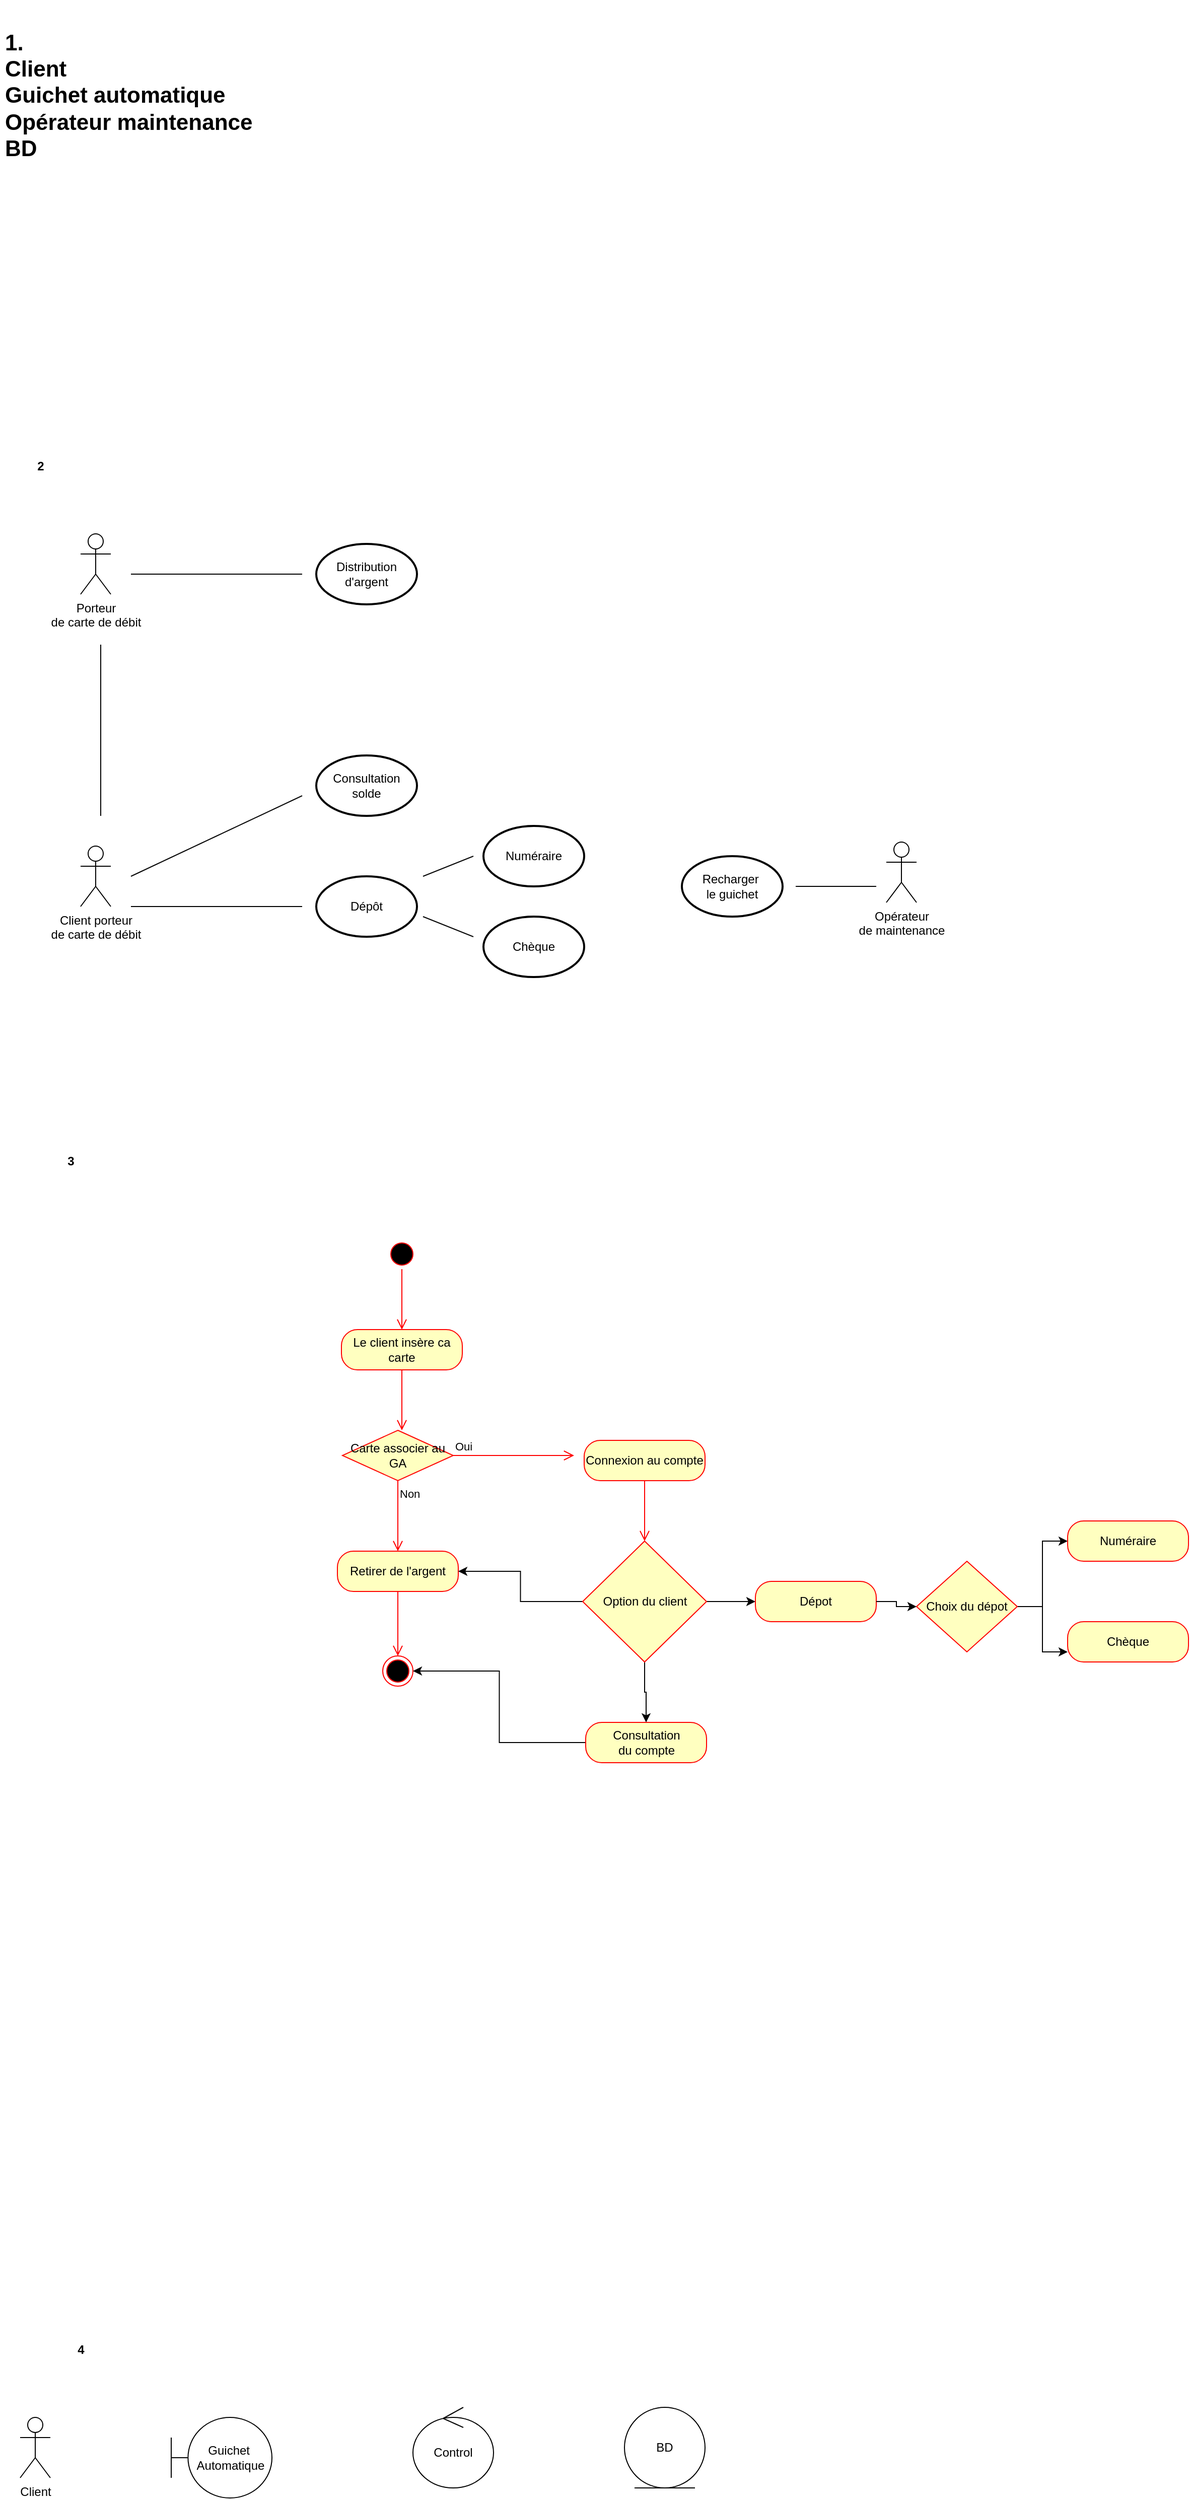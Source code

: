 <mxfile version="23.1.6" type="github">
  <diagram name="Page-1" id="Vws1U5j5d2DntUfvJFyu">
    <mxGraphModel dx="875" dy="921" grid="1" gridSize="10" guides="1" tooltips="1" connect="1" arrows="1" fold="1" page="1" pageScale="1" pageWidth="827" pageHeight="1169" math="0" shadow="0">
      <root>
        <mxCell id="0" />
        <mxCell id="1" parent="0" />
        <mxCell id="1-cRLqoMps8djchPio7K-1" value="&lt;font style=&quot;font-size: 22px;&quot;&gt;1.&lt;br&gt;Client&lt;br&gt;Guichet automatique&lt;br&gt;Opérateur maintenance&lt;br&gt;BD&lt;br&gt;&lt;/font&gt;" style="text;align=left;fontStyle=1;verticalAlign=middle;spacingLeft=3;spacingRight=3;strokeColor=none;rotatable=0;points=[[0,0.5],[1,0.5]];portConstraint=eastwest;html=1;" vertex="1" parent="1">
          <mxGeometry x="50" y="80" width="530" height="190" as="geometry" />
        </mxCell>
        <mxCell id="1-cRLqoMps8djchPio7K-2" value="2" style="text;align=center;fontStyle=1;verticalAlign=middle;spacingLeft=3;spacingRight=3;strokeColor=none;rotatable=0;points=[[0,0.5],[1,0.5]];portConstraint=eastwest;html=1;" vertex="1" parent="1">
          <mxGeometry x="50" y="530" width="80" height="26" as="geometry" />
        </mxCell>
        <mxCell id="1-cRLqoMps8djchPio7K-3" value="Porteur &lt;br&gt;de carte de débit" style="shape=umlActor;verticalLabelPosition=bottom;verticalAlign=top;html=1;" vertex="1" parent="1">
          <mxGeometry x="130" y="610" width="30" height="60" as="geometry" />
        </mxCell>
        <mxCell id="1-cRLqoMps8djchPio7K-4" value="Distribution&lt;br&gt;d&#39;argent" style="strokeWidth=2;html=1;shape=mxgraph.flowchart.start_1;whiteSpace=wrap;" vertex="1" parent="1">
          <mxGeometry x="364" y="620" width="100" height="60" as="geometry" />
        </mxCell>
        <mxCell id="1-cRLqoMps8djchPio7K-5" value="" style="line;strokeWidth=1;fillColor=none;align=left;verticalAlign=middle;spacingTop=-1;spacingLeft=3;spacingRight=3;rotatable=0;labelPosition=right;points=[];portConstraint=eastwest;strokeColor=inherit;" vertex="1" parent="1">
          <mxGeometry x="180" y="646" width="170" height="8" as="geometry" />
        </mxCell>
        <mxCell id="1-cRLqoMps8djchPio7K-6" value="Client porteur&lt;br&gt;de carte de débit" style="shape=umlActor;verticalLabelPosition=bottom;verticalAlign=top;html=1;" vertex="1" parent="1">
          <mxGeometry x="130" y="920" width="30" height="60" as="geometry" />
        </mxCell>
        <mxCell id="1-cRLqoMps8djchPio7K-7" value="Consultation solde" style="strokeWidth=2;html=1;shape=mxgraph.flowchart.start_1;whiteSpace=wrap;" vertex="1" parent="1">
          <mxGeometry x="364" y="830" width="100" height="60" as="geometry" />
        </mxCell>
        <mxCell id="1-cRLqoMps8djchPio7K-8" value="Dépôt" style="strokeWidth=2;html=1;shape=mxgraph.flowchart.start_1;whiteSpace=wrap;" vertex="1" parent="1">
          <mxGeometry x="364" y="950" width="100" height="60" as="geometry" />
        </mxCell>
        <mxCell id="1-cRLqoMps8djchPio7K-9" value="Numéraire" style="strokeWidth=2;html=1;shape=mxgraph.flowchart.start_1;whiteSpace=wrap;" vertex="1" parent="1">
          <mxGeometry x="530" y="900" width="100" height="60" as="geometry" />
        </mxCell>
        <mxCell id="1-cRLqoMps8djchPio7K-10" value="Chèque" style="strokeWidth=2;html=1;shape=mxgraph.flowchart.start_1;whiteSpace=wrap;" vertex="1" parent="1">
          <mxGeometry x="530" y="990" width="100" height="60" as="geometry" />
        </mxCell>
        <mxCell id="1-cRLqoMps8djchPio7K-11" value="" style="line;strokeWidth=1;fillColor=none;align=left;verticalAlign=middle;spacingTop=-1;spacingLeft=3;spacingRight=3;rotatable=0;labelPosition=right;points=[];portConstraint=eastwest;strokeColor=inherit;" vertex="1" parent="1">
          <mxGeometry x="180" y="976" width="170" height="8" as="geometry" />
        </mxCell>
        <mxCell id="1-cRLqoMps8djchPio7K-12" value="" style="endArrow=none;html=1;rounded=0;" edge="1" parent="1">
          <mxGeometry width="50" height="50" relative="1" as="geometry">
            <mxPoint x="180" y="950" as="sourcePoint" />
            <mxPoint x="350" y="870" as="targetPoint" />
          </mxGeometry>
        </mxCell>
        <mxCell id="1-cRLqoMps8djchPio7K-13" value="" style="endArrow=none;html=1;rounded=0;" edge="1" parent="1">
          <mxGeometry width="50" height="50" relative="1" as="geometry">
            <mxPoint x="470" y="950" as="sourcePoint" />
            <mxPoint x="520" y="930" as="targetPoint" />
          </mxGeometry>
        </mxCell>
        <mxCell id="1-cRLqoMps8djchPio7K-14" value="" style="endArrow=none;html=1;rounded=0;" edge="1" parent="1">
          <mxGeometry width="50" height="50" relative="1" as="geometry">
            <mxPoint x="470" y="990" as="sourcePoint" />
            <mxPoint x="520" y="1010" as="targetPoint" />
          </mxGeometry>
        </mxCell>
        <mxCell id="1-cRLqoMps8djchPio7K-15" value="" style="endArrow=none;html=1;rounded=0;" edge="1" parent="1">
          <mxGeometry width="50" height="50" relative="1" as="geometry">
            <mxPoint x="150" y="890" as="sourcePoint" />
            <mxPoint x="150" y="720" as="targetPoint" />
          </mxGeometry>
        </mxCell>
        <mxCell id="1-cRLqoMps8djchPio7K-16" value="Opérateur&lt;br&gt;de maintenance" style="shape=umlActor;verticalLabelPosition=bottom;verticalAlign=top;html=1;" vertex="1" parent="1">
          <mxGeometry x="930" y="916" width="30" height="60" as="geometry" />
        </mxCell>
        <mxCell id="1-cRLqoMps8djchPio7K-18" value="Recharger&amp;nbsp;&lt;br&gt;le guichet" style="strokeWidth=2;html=1;shape=mxgraph.flowchart.start_1;whiteSpace=wrap;" vertex="1" parent="1">
          <mxGeometry x="727" y="930" width="100" height="60" as="geometry" />
        </mxCell>
        <mxCell id="1-cRLqoMps8djchPio7K-19" value="" style="endArrow=none;html=1;rounded=0;" edge="1" parent="1">
          <mxGeometry width="50" height="50" relative="1" as="geometry">
            <mxPoint x="840" y="960" as="sourcePoint" />
            <mxPoint x="920" y="960" as="targetPoint" />
          </mxGeometry>
        </mxCell>
        <mxCell id="1-cRLqoMps8djchPio7K-20" value="3" style="text;align=center;fontStyle=1;verticalAlign=middle;spacingLeft=3;spacingRight=3;strokeColor=none;rotatable=0;points=[[0,0.5],[1,0.5]];portConstraint=eastwest;html=1;" vertex="1" parent="1">
          <mxGeometry x="80" y="1220" width="80" height="26" as="geometry" />
        </mxCell>
        <mxCell id="1-cRLqoMps8djchPio7K-21" value="" style="ellipse;html=1;shape=startState;fillColor=#000000;strokeColor=#ff0000;" vertex="1" parent="1">
          <mxGeometry x="434" y="1310" width="30" height="30" as="geometry" />
        </mxCell>
        <mxCell id="1-cRLqoMps8djchPio7K-22" value="" style="edgeStyle=orthogonalEdgeStyle;html=1;verticalAlign=bottom;endArrow=open;endSize=8;strokeColor=#ff0000;rounded=0;" edge="1" source="1-cRLqoMps8djchPio7K-21" parent="1">
          <mxGeometry relative="1" as="geometry">
            <mxPoint x="449" y="1400" as="targetPoint" />
          </mxGeometry>
        </mxCell>
        <mxCell id="1-cRLqoMps8djchPio7K-23" value="Le client insère ca carte" style="rounded=1;whiteSpace=wrap;html=1;arcSize=40;fontColor=#000000;fillColor=#ffffc0;strokeColor=#ff0000;" vertex="1" parent="1">
          <mxGeometry x="389" y="1400" width="120" height="40" as="geometry" />
        </mxCell>
        <mxCell id="1-cRLqoMps8djchPio7K-24" value="" style="edgeStyle=orthogonalEdgeStyle;html=1;verticalAlign=bottom;endArrow=open;endSize=8;strokeColor=#ff0000;rounded=0;" edge="1" source="1-cRLqoMps8djchPio7K-23" parent="1">
          <mxGeometry relative="1" as="geometry">
            <mxPoint x="449" y="1500" as="targetPoint" />
          </mxGeometry>
        </mxCell>
        <mxCell id="1-cRLqoMps8djchPio7K-28" value="Carte associer au GA" style="rhombus;whiteSpace=wrap;html=1;fontColor=#000000;fillColor=#ffffc0;strokeColor=#ff0000;" vertex="1" parent="1">
          <mxGeometry x="390" y="1500" width="110" height="50" as="geometry" />
        </mxCell>
        <mxCell id="1-cRLqoMps8djchPio7K-29" value="Oui" style="edgeStyle=orthogonalEdgeStyle;html=1;align=left;verticalAlign=bottom;endArrow=open;endSize=8;strokeColor=#ff0000;rounded=0;" edge="1" source="1-cRLqoMps8djchPio7K-28" parent="1">
          <mxGeometry x="-1" relative="1" as="geometry">
            <mxPoint x="620" y="1525" as="targetPoint" />
          </mxGeometry>
        </mxCell>
        <mxCell id="1-cRLqoMps8djchPio7K-30" value="Non" style="edgeStyle=orthogonalEdgeStyle;html=1;align=left;verticalAlign=top;endArrow=open;endSize=8;strokeColor=#ff0000;rounded=0;" edge="1" source="1-cRLqoMps8djchPio7K-28" parent="1">
          <mxGeometry x="-1" relative="1" as="geometry">
            <mxPoint x="445" y="1620" as="targetPoint" />
          </mxGeometry>
        </mxCell>
        <mxCell id="1-cRLqoMps8djchPio7K-31" value="Retirer de l&#39;argent" style="rounded=1;whiteSpace=wrap;html=1;arcSize=40;fontColor=#000000;fillColor=#ffffc0;strokeColor=#ff0000;" vertex="1" parent="1">
          <mxGeometry x="385" y="1620" width="120" height="40" as="geometry" />
        </mxCell>
        <mxCell id="1-cRLqoMps8djchPio7K-32" value="" style="edgeStyle=orthogonalEdgeStyle;html=1;verticalAlign=bottom;endArrow=open;endSize=8;strokeColor=#ff0000;rounded=0;" edge="1" source="1-cRLqoMps8djchPio7K-31" parent="1" target="1-cRLqoMps8djchPio7K-54">
          <mxGeometry relative="1" as="geometry">
            <mxPoint x="445" y="1720" as="targetPoint" />
          </mxGeometry>
        </mxCell>
        <mxCell id="1-cRLqoMps8djchPio7K-36" value="Connexion au compte" style="rounded=1;whiteSpace=wrap;html=1;arcSize=40;fontColor=#000000;fillColor=#ffffc0;strokeColor=#ff0000;" vertex="1" parent="1">
          <mxGeometry x="630" y="1510" width="120" height="40" as="geometry" />
        </mxCell>
        <mxCell id="1-cRLqoMps8djchPio7K-37" value="" style="edgeStyle=orthogonalEdgeStyle;html=1;verticalAlign=bottom;endArrow=open;endSize=8;strokeColor=#ff0000;rounded=0;" edge="1" source="1-cRLqoMps8djchPio7K-36" parent="1">
          <mxGeometry relative="1" as="geometry">
            <mxPoint x="690" y="1610" as="targetPoint" />
          </mxGeometry>
        </mxCell>
        <mxCell id="1-cRLqoMps8djchPio7K-41" style="edgeStyle=orthogonalEdgeStyle;rounded=0;orthogonalLoop=1;jettySize=auto;html=1;entryX=1;entryY=0.5;entryDx=0;entryDy=0;" edge="1" parent="1" source="1-cRLqoMps8djchPio7K-38" target="1-cRLqoMps8djchPio7K-31">
          <mxGeometry relative="1" as="geometry" />
        </mxCell>
        <mxCell id="1-cRLqoMps8djchPio7K-53" style="edgeStyle=orthogonalEdgeStyle;rounded=0;orthogonalLoop=1;jettySize=auto;html=1;" edge="1" parent="1" source="1-cRLqoMps8djchPio7K-38" target="1-cRLqoMps8djchPio7K-42">
          <mxGeometry relative="1" as="geometry" />
        </mxCell>
        <mxCell id="1-cRLqoMps8djchPio7K-56" style="edgeStyle=orthogonalEdgeStyle;rounded=0;orthogonalLoop=1;jettySize=auto;html=1;entryX=0.5;entryY=0;entryDx=0;entryDy=0;" edge="1" parent="1" source="1-cRLqoMps8djchPio7K-38" target="1-cRLqoMps8djchPio7K-55">
          <mxGeometry relative="1" as="geometry" />
        </mxCell>
        <mxCell id="1-cRLqoMps8djchPio7K-38" value="Option du client" style="rhombus;whiteSpace=wrap;html=1;fontColor=#000000;fillColor=#ffffc0;strokeColor=#ff0000;" vertex="1" parent="1">
          <mxGeometry x="628.5" y="1610" width="123" height="120" as="geometry" />
        </mxCell>
        <mxCell id="1-cRLqoMps8djchPio7K-42" value="Dépot" style="rounded=1;whiteSpace=wrap;html=1;arcSize=40;fontColor=#000000;fillColor=#ffffc0;strokeColor=#ff0000;" vertex="1" parent="1">
          <mxGeometry x="800" y="1650" width="120" height="40" as="geometry" />
        </mxCell>
        <mxCell id="1-cRLqoMps8djchPio7K-51" style="edgeStyle=orthogonalEdgeStyle;rounded=0;orthogonalLoop=1;jettySize=auto;html=1;entryX=0;entryY=0.5;entryDx=0;entryDy=0;" edge="1" parent="1" source="1-cRLqoMps8djchPio7K-44" target="1-cRLqoMps8djchPio7K-47">
          <mxGeometry relative="1" as="geometry" />
        </mxCell>
        <mxCell id="1-cRLqoMps8djchPio7K-52" style="edgeStyle=orthogonalEdgeStyle;rounded=0;orthogonalLoop=1;jettySize=auto;html=1;entryX=0;entryY=0.75;entryDx=0;entryDy=0;" edge="1" parent="1" source="1-cRLqoMps8djchPio7K-44" target="1-cRLqoMps8djchPio7K-48">
          <mxGeometry relative="1" as="geometry" />
        </mxCell>
        <mxCell id="1-cRLqoMps8djchPio7K-44" value="Choix du dépot" style="rhombus;whiteSpace=wrap;html=1;fontColor=#000000;fillColor=#ffffc0;strokeColor=#ff0000;" vertex="1" parent="1">
          <mxGeometry x="960" y="1630" width="100" height="90" as="geometry" />
        </mxCell>
        <mxCell id="1-cRLqoMps8djchPio7K-47" value="Numéraire" style="rounded=1;whiteSpace=wrap;html=1;arcSize=40;fontColor=#000000;fillColor=#ffffc0;strokeColor=#ff0000;" vertex="1" parent="1">
          <mxGeometry x="1110" y="1590" width="120" height="40" as="geometry" />
        </mxCell>
        <mxCell id="1-cRLqoMps8djchPio7K-48" value="Chèque" style="rounded=1;whiteSpace=wrap;html=1;arcSize=40;fontColor=#000000;fillColor=#ffffc0;strokeColor=#ff0000;" vertex="1" parent="1">
          <mxGeometry x="1110" y="1690" width="120" height="40" as="geometry" />
        </mxCell>
        <mxCell id="1-cRLqoMps8djchPio7K-49" style="edgeStyle=orthogonalEdgeStyle;rounded=0;orthogonalLoop=1;jettySize=auto;html=1;entryX=0;entryY=0.5;entryDx=0;entryDy=0;" edge="1" parent="1" source="1-cRLqoMps8djchPio7K-42" target="1-cRLqoMps8djchPio7K-44">
          <mxGeometry relative="1" as="geometry" />
        </mxCell>
        <mxCell id="1-cRLqoMps8djchPio7K-54" value="" style="ellipse;html=1;shape=endState;fillColor=#000000;strokeColor=#ff0000;" vertex="1" parent="1">
          <mxGeometry x="430" y="1724" width="30" height="30" as="geometry" />
        </mxCell>
        <mxCell id="1-cRLqoMps8djchPio7K-57" style="edgeStyle=orthogonalEdgeStyle;rounded=0;orthogonalLoop=1;jettySize=auto;html=1;entryX=1;entryY=0.5;entryDx=0;entryDy=0;" edge="1" parent="1" source="1-cRLqoMps8djchPio7K-55" target="1-cRLqoMps8djchPio7K-54">
          <mxGeometry relative="1" as="geometry" />
        </mxCell>
        <mxCell id="1-cRLqoMps8djchPio7K-55" value="Consultation&lt;br&gt;du compte" style="rounded=1;whiteSpace=wrap;html=1;arcSize=40;fontColor=#000000;fillColor=#ffffc0;strokeColor=#ff0000;" vertex="1" parent="1">
          <mxGeometry x="631.5" y="1790" width="120" height="40" as="geometry" />
        </mxCell>
        <mxCell id="1-cRLqoMps8djchPio7K-58" value="4" style="text;align=center;fontStyle=1;verticalAlign=middle;spacingLeft=3;spacingRight=3;strokeColor=none;rotatable=0;points=[[0,0.5],[1,0.5]];portConstraint=eastwest;html=1;" vertex="1" parent="1">
          <mxGeometry x="90" y="2400" width="80" height="26" as="geometry" />
        </mxCell>
        <mxCell id="1-cRLqoMps8djchPio7K-59" value="Client" style="shape=umlActor;verticalLabelPosition=bottom;verticalAlign=top;html=1;" vertex="1" parent="1">
          <mxGeometry x="70" y="2480" width="30" height="60" as="geometry" />
        </mxCell>
        <mxCell id="1-cRLqoMps8djchPio7K-61" value="Guichet&amp;nbsp;&lt;br&gt;Automatique" style="shape=umlBoundary;whiteSpace=wrap;html=1;" vertex="1" parent="1">
          <mxGeometry x="220" y="2480" width="100" height="80" as="geometry" />
        </mxCell>
        <mxCell id="1-cRLqoMps8djchPio7K-62" value="Control" style="ellipse;shape=umlControl;whiteSpace=wrap;html=1;" vertex="1" parent="1">
          <mxGeometry x="460" y="2470" width="80" height="80" as="geometry" />
        </mxCell>
        <mxCell id="1-cRLqoMps8djchPio7K-63" value="BD" style="ellipse;shape=umlEntity;whiteSpace=wrap;html=1;" vertex="1" parent="1">
          <mxGeometry x="670" y="2470" width="80" height="80" as="geometry" />
        </mxCell>
      </root>
    </mxGraphModel>
  </diagram>
</mxfile>
